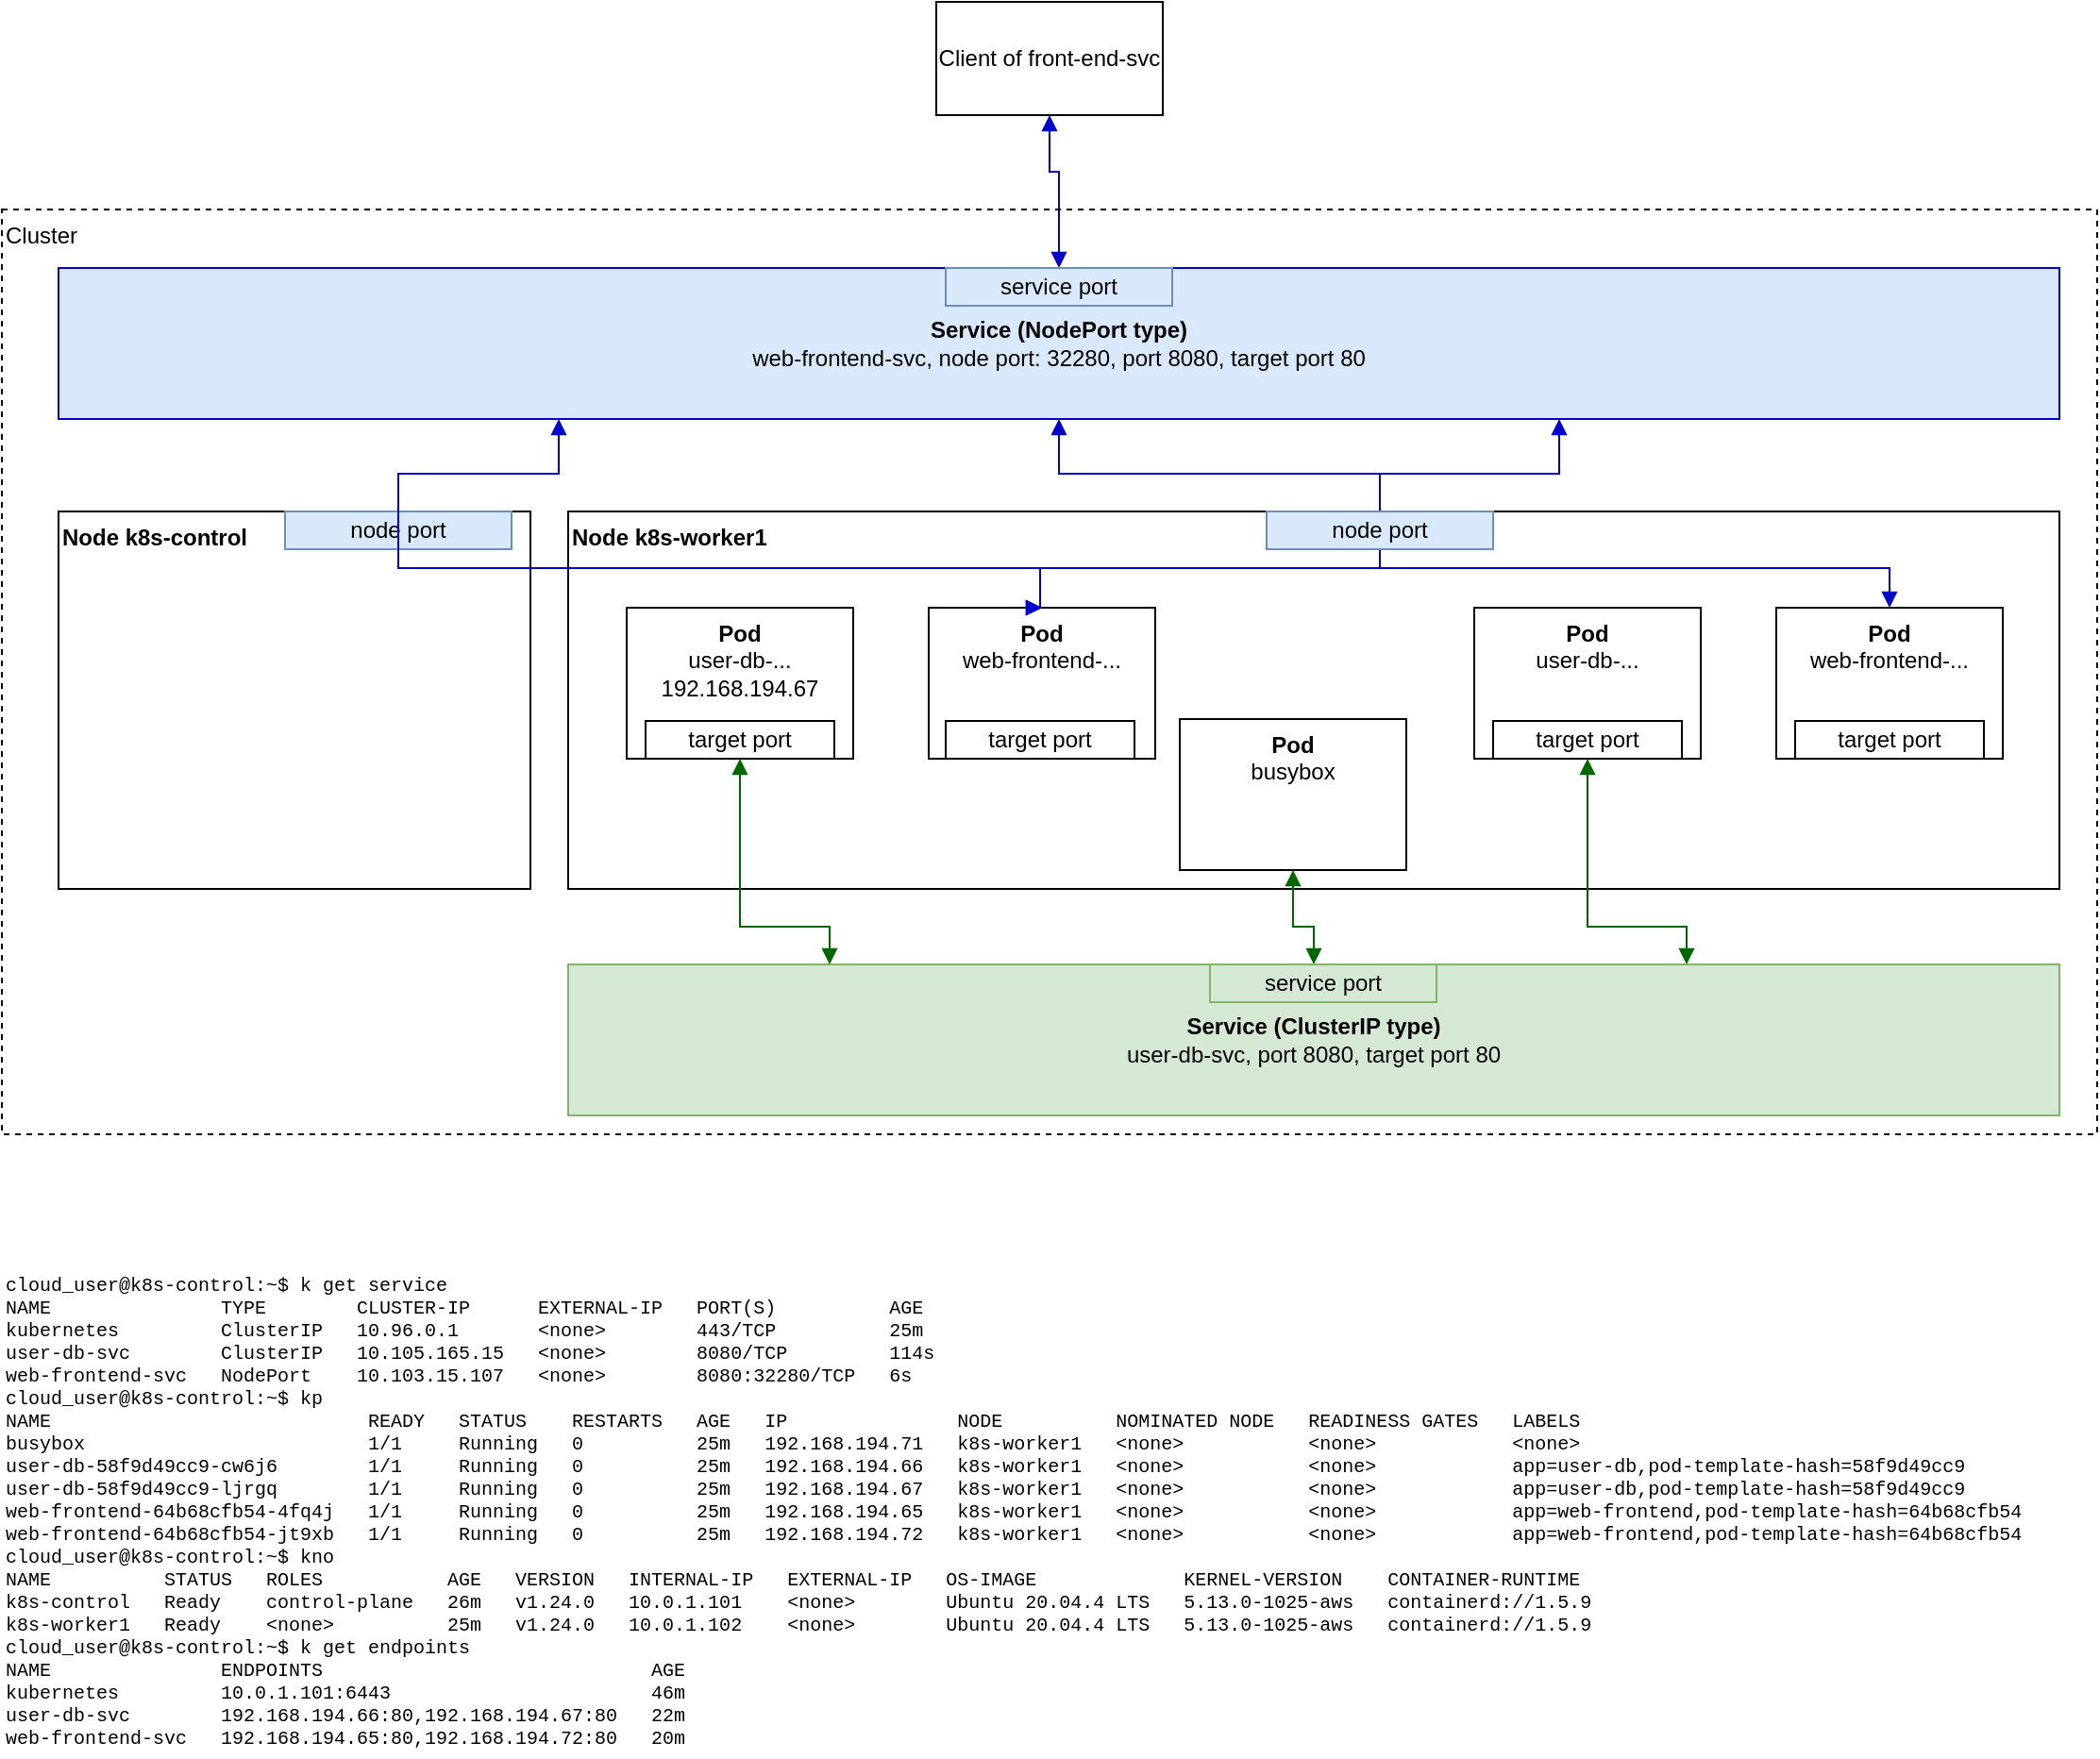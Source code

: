 <mxfile version="17.2.4" type="device" pages="2"><diagram id="T2igqgZe_aZq3K6j1cEG" name="Services"><mxGraphModel dx="1426" dy="852" grid="1" gridSize="10" guides="1" tooltips="1" connect="1" arrows="1" fold="1" page="1" pageScale="1" pageWidth="827" pageHeight="1169" math="0" shadow="0"><root><mxCell id="0"/><mxCell id="1" parent="0"/><mxCell id="Rw0w6TMwffRxoHiF7QkR-14" value="Cluster" style="rounded=0;whiteSpace=wrap;html=1;verticalAlign=top;dashed=1;align=left;" vertex="1" parent="1"><mxGeometry x="50" y="160" width="1110" height="490" as="geometry"/></mxCell><mxCell id="Rw0w6TMwffRxoHiF7QkR-6" value="&lt;b&gt;Node&amp;nbsp;k8s-control&lt;/b&gt;" style="rounded=0;whiteSpace=wrap;html=1;verticalAlign=top;align=left;" vertex="1" parent="1"><mxGeometry x="80" y="320" width="250" height="200" as="geometry"/></mxCell><mxCell id="Rw0w6TMwffRxoHiF7QkR-5" value="&lt;b&gt;Node&amp;nbsp;k8s-worker1&lt;/b&gt;" style="rounded=0;whiteSpace=wrap;html=1;verticalAlign=top;align=left;" vertex="1" parent="1"><mxGeometry x="350" y="320" width="790" height="200" as="geometry"/></mxCell><mxCell id="Rw0w6TMwffRxoHiF7QkR-1" value="&lt;b&gt;Pod&lt;/b&gt;&lt;br&gt;web-frontend-..." style="rounded=0;whiteSpace=wrap;html=1;verticalAlign=top;" vertex="1" parent="1"><mxGeometry x="541" y="371" width="120" height="80" as="geometry"/></mxCell><mxCell id="Rw0w6TMwffRxoHiF7QkR-2" value="&lt;b&gt;Pod&lt;/b&gt;&lt;br&gt;user-db-...&lt;br&gt;192.168.194.67" style="rounded=0;whiteSpace=wrap;html=1;verticalAlign=top;" vertex="1" parent="1"><mxGeometry x="381" y="371" width="120" height="80" as="geometry"/></mxCell><mxCell id="Rw0w6TMwffRxoHiF7QkR-7" value="&lt;b&gt;Service (NodePort type)&lt;/b&gt;&lt;br&gt;web-frontend-svc, node port: 32280, port 8080, target port 80" style="rounded=0;whiteSpace=wrap;html=1;verticalAlign=middle;fillColor=#dae8fc;strokeColor=#0000CC;fontColor=#000000;" vertex="1" parent="1"><mxGeometry x="80" y="191" width="1060" height="80" as="geometry"/></mxCell><mxCell id="Rw0w6TMwffRxoHiF7QkR-8" value="&lt;b&gt;Service (ClusterIP type)&lt;/b&gt;&lt;br&gt;user-db-svc, port 8080, target port 80" style="rounded=0;whiteSpace=wrap;html=1;verticalAlign=middle;fillColor=#d5e8d4;strokeColor=#82b366;" vertex="1" parent="1"><mxGeometry x="350" y="560" width="790" height="80" as="geometry"/></mxCell><mxCell id="Rw0w6TMwffRxoHiF7QkR-12" value="&lt;b&gt;Pod&lt;br&gt;&lt;/b&gt;web-frontend-..." style="rounded=0;whiteSpace=wrap;html=1;verticalAlign=top;" vertex="1" parent="1"><mxGeometry x="990" y="371" width="120" height="80" as="geometry"/></mxCell><mxCell id="Rw0w6TMwffRxoHiF7QkR-13" value="&lt;b&gt;Pod&lt;br&gt;&lt;/b&gt;user-db-..." style="rounded=0;whiteSpace=wrap;html=1;verticalAlign=top;" vertex="1" parent="1"><mxGeometry x="830" y="371" width="120" height="80" as="geometry"/></mxCell><mxCell id="Rw0w6TMwffRxoHiF7QkR-18" value="" style="edgeStyle=orthogonalEdgeStyle;html=1;endArrow=block;elbow=vertical;startArrow=block;startFill=1;endFill=1;strokeColor=#0000CC;rounded=0;entryX=0.5;entryY=0;entryDx=0;entryDy=0;exitX=0.5;exitY=1;exitDx=0;exitDy=0;" edge="1" parent="1" source="Rw0w6TMwffRxoHiF7QkR-7" target="Rw0w6TMwffRxoHiF7QkR-1"><mxGeometry width="100" relative="1" as="geometry"><mxPoint x="520" y="420" as="sourcePoint"/><mxPoint x="620" y="420" as="targetPoint"/><Array as="points"><mxPoint x="610" y="300"/><mxPoint x="780" y="300"/><mxPoint x="780" y="350"/><mxPoint x="600" y="350"/></Array></mxGeometry></mxCell><mxCell id="Rw0w6TMwffRxoHiF7QkR-19" value="" style="edgeStyle=orthogonalEdgeStyle;html=1;endArrow=block;elbow=vertical;startArrow=block;startFill=1;endFill=1;strokeColor=#0000CC;rounded=0;entryX=0.5;entryY=0;entryDx=0;entryDy=0;exitX=0.75;exitY=1;exitDx=0;exitDy=0;" edge="1" parent="1" source="Rw0w6TMwffRxoHiF7QkR-7" target="Rw0w6TMwffRxoHiF7QkR-12"><mxGeometry width="100" relative="1" as="geometry"><mxPoint x="790" y="270" as="sourcePoint"/><mxPoint x="670" y="410" as="targetPoint"/><Array as="points"><mxPoint x="875" y="300"/><mxPoint x="780" y="300"/><mxPoint x="780" y="350"/><mxPoint x="1050" y="350"/></Array></mxGeometry></mxCell><mxCell id="Rw0w6TMwffRxoHiF7QkR-20" value="&lt;div&gt;&lt;div style=&quot;font-size: 10px&quot;&gt;cloud_user@k8s-control:~$ k get service&lt;/div&gt;&lt;div style=&quot;font-size: 10px&quot;&gt;NAME&amp;nbsp; &amp;nbsp; &amp;nbsp; &amp;nbsp; &amp;nbsp; &amp;nbsp; &amp;nbsp; &amp;nbsp;TYPE&amp;nbsp; &amp;nbsp; &amp;nbsp; &amp;nbsp; CLUSTER-IP&amp;nbsp; &amp;nbsp; &amp;nbsp; EXTERNAL-IP&amp;nbsp; &amp;nbsp;PORT(S)&amp;nbsp; &amp;nbsp; &amp;nbsp; &amp;nbsp; &amp;nbsp; AGE&lt;/div&gt;&lt;div style=&quot;font-size: 10px&quot;&gt;kubernetes&amp;nbsp; &amp;nbsp; &amp;nbsp; &amp;nbsp; &amp;nbsp;ClusterIP&amp;nbsp; &amp;nbsp;10.96.0.1&amp;nbsp; &amp;nbsp; &amp;nbsp; &amp;nbsp;&amp;lt;none&amp;gt;&amp;nbsp; &amp;nbsp; &amp;nbsp; &amp;nbsp; 443/TCP&amp;nbsp; &amp;nbsp; &amp;nbsp; &amp;nbsp; &amp;nbsp; 25m&lt;/div&gt;&lt;div style=&quot;font-size: 10px&quot;&gt;user-db-svc&amp;nbsp; &amp;nbsp; &amp;nbsp; &amp;nbsp; ClusterIP&amp;nbsp; &amp;nbsp;10.105.165.15&amp;nbsp; &amp;nbsp;&amp;lt;none&amp;gt;&amp;nbsp; &amp;nbsp; &amp;nbsp; &amp;nbsp; 8080/TCP&amp;nbsp; &amp;nbsp; &amp;nbsp; &amp;nbsp; &amp;nbsp;114s&lt;/div&gt;&lt;div style=&quot;font-size: 10px&quot;&gt;web-frontend-svc&amp;nbsp; &amp;nbsp;NodePort&amp;nbsp; &amp;nbsp; 10.103.15.107&amp;nbsp; &amp;nbsp;&amp;lt;none&amp;gt;&amp;nbsp; &amp;nbsp; &amp;nbsp; &amp;nbsp; 8080:32280/TCP&amp;nbsp; &amp;nbsp;6s&lt;/div&gt;&lt;div style=&quot;font-size: 10px&quot;&gt;cloud_user@k8s-control:~$ kp&lt;/div&gt;&lt;div style=&quot;font-size: 10px&quot;&gt;NAME&amp;nbsp; &amp;nbsp; &amp;nbsp; &amp;nbsp; &amp;nbsp; &amp;nbsp; &amp;nbsp; &amp;nbsp; &amp;nbsp; &amp;nbsp; &amp;nbsp; &amp;nbsp; &amp;nbsp; &amp;nbsp; READY&amp;nbsp; &amp;nbsp;STATUS&amp;nbsp; &amp;nbsp; RESTARTS&amp;nbsp; &amp;nbsp;AGE&amp;nbsp; &amp;nbsp;IP&amp;nbsp; &amp;nbsp; &amp;nbsp; &amp;nbsp; &amp;nbsp; &amp;nbsp; &amp;nbsp; &amp;nbsp;NODE&amp;nbsp; &amp;nbsp; &amp;nbsp; &amp;nbsp; &amp;nbsp; NOMINATED NODE&amp;nbsp; &amp;nbsp;READINESS GATES&amp;nbsp; &amp;nbsp;LABELS&lt;/div&gt;&lt;div style=&quot;font-size: 10px&quot;&gt;busybox&amp;nbsp; &amp;nbsp; &amp;nbsp; &amp;nbsp; &amp;nbsp; &amp;nbsp; &amp;nbsp; &amp;nbsp; &amp;nbsp; &amp;nbsp; &amp;nbsp; &amp;nbsp; &amp;nbsp;1/1&amp;nbsp; &amp;nbsp; &amp;nbsp;Running&amp;nbsp; &amp;nbsp;0&amp;nbsp; &amp;nbsp; &amp;nbsp; &amp;nbsp; &amp;nbsp; 25m&amp;nbsp; &amp;nbsp;192.168.194.71&amp;nbsp; &amp;nbsp;k8s-worker1&amp;nbsp; &amp;nbsp;&amp;lt;none&amp;gt;&amp;nbsp; &amp;nbsp; &amp;nbsp; &amp;nbsp; &amp;nbsp; &amp;nbsp;&amp;lt;none&amp;gt;&amp;nbsp; &amp;nbsp; &amp;nbsp; &amp;nbsp; &amp;nbsp; &amp;nbsp; &amp;lt;none&amp;gt;&lt;/div&gt;&lt;div style=&quot;font-size: 10px&quot;&gt;user-db-58f9d49cc9-cw6j6&amp;nbsp; &amp;nbsp; &amp;nbsp; &amp;nbsp; 1/1&amp;nbsp; &amp;nbsp; &amp;nbsp;Running&amp;nbsp; &amp;nbsp;0&amp;nbsp; &amp;nbsp; &amp;nbsp; &amp;nbsp; &amp;nbsp; 25m&amp;nbsp; &amp;nbsp;192.168.194.66&amp;nbsp; &amp;nbsp;k8s-worker1&amp;nbsp; &amp;nbsp;&amp;lt;none&amp;gt;&amp;nbsp; &amp;nbsp; &amp;nbsp; &amp;nbsp; &amp;nbsp; &amp;nbsp;&amp;lt;none&amp;gt;&amp;nbsp; &amp;nbsp; &amp;nbsp; &amp;nbsp; &amp;nbsp; &amp;nbsp; app=user-db,pod-template-hash=58f9d49cc9&lt;/div&gt;&lt;div style=&quot;font-size: 10px&quot;&gt;user-db-58f9d49cc9-ljrgq&amp;nbsp; &amp;nbsp; &amp;nbsp; &amp;nbsp; 1/1&amp;nbsp; &amp;nbsp; &amp;nbsp;Running&amp;nbsp; &amp;nbsp;0&amp;nbsp; &amp;nbsp; &amp;nbsp; &amp;nbsp; &amp;nbsp; 25m&amp;nbsp; &amp;nbsp;192.168.194.67&amp;nbsp; &amp;nbsp;k8s-worker1&amp;nbsp; &amp;nbsp;&amp;lt;none&amp;gt;&amp;nbsp; &amp;nbsp; &amp;nbsp; &amp;nbsp; &amp;nbsp; &amp;nbsp;&amp;lt;none&amp;gt;&amp;nbsp; &amp;nbsp; &amp;nbsp; &amp;nbsp; &amp;nbsp; &amp;nbsp; app=user-db,pod-template-hash=58f9d49cc9&lt;/div&gt;&lt;div style=&quot;font-size: 10px&quot;&gt;web-frontend-64b68cfb54-4fq4j&amp;nbsp; &amp;nbsp;1/1&amp;nbsp; &amp;nbsp; &amp;nbsp;Running&amp;nbsp; &amp;nbsp;0&amp;nbsp; &amp;nbsp; &amp;nbsp; &amp;nbsp; &amp;nbsp; 25m&amp;nbsp; &amp;nbsp;192.168.194.65&amp;nbsp; &amp;nbsp;k8s-worker1&amp;nbsp; &amp;nbsp;&amp;lt;none&amp;gt;&amp;nbsp; &amp;nbsp; &amp;nbsp; &amp;nbsp; &amp;nbsp; &amp;nbsp;&amp;lt;none&amp;gt;&amp;nbsp; &amp;nbsp; &amp;nbsp; &amp;nbsp; &amp;nbsp; &amp;nbsp; app=web-frontend,pod-template-hash=64b68cfb54&lt;/div&gt;&lt;div style=&quot;font-size: 10px&quot;&gt;web-frontend-64b68cfb54-jt9xb&amp;nbsp; &amp;nbsp;1/1&amp;nbsp; &amp;nbsp; &amp;nbsp;Running&amp;nbsp; &amp;nbsp;0&amp;nbsp; &amp;nbsp; &amp;nbsp; &amp;nbsp; &amp;nbsp; 25m&amp;nbsp; &amp;nbsp;192.168.194.72&amp;nbsp; &amp;nbsp;k8s-worker1&amp;nbsp; &amp;nbsp;&amp;lt;none&amp;gt;&amp;nbsp; &amp;nbsp; &amp;nbsp; &amp;nbsp; &amp;nbsp; &amp;nbsp;&amp;lt;none&amp;gt;&amp;nbsp; &amp;nbsp; &amp;nbsp; &amp;nbsp; &amp;nbsp; &amp;nbsp; app=web-frontend,pod-template-hash=64b68cfb54&lt;/div&gt;&lt;div style=&quot;font-size: 10px&quot;&gt;cloud_user@k8s-control:~$ kno&lt;/div&gt;&lt;div style=&quot;font-size: 10px&quot;&gt;NAME&amp;nbsp; &amp;nbsp; &amp;nbsp; &amp;nbsp; &amp;nbsp; STATUS&amp;nbsp; &amp;nbsp;ROLES&amp;nbsp; &amp;nbsp; &amp;nbsp; &amp;nbsp; &amp;nbsp; &amp;nbsp;AGE&amp;nbsp; &amp;nbsp;VERSION&amp;nbsp; &amp;nbsp;INTERNAL-IP&amp;nbsp; &amp;nbsp;EXTERNAL-IP&amp;nbsp; &amp;nbsp;OS-IMAGE&amp;nbsp; &amp;nbsp; &amp;nbsp; &amp;nbsp; &amp;nbsp; &amp;nbsp; &amp;nbsp;KERNEL-VERSION&amp;nbsp; &amp;nbsp; CONTAINER-RUNTIME&lt;/div&gt;&lt;div style=&quot;font-size: 10px&quot;&gt;k8s-control&amp;nbsp; &amp;nbsp;Ready&amp;nbsp; &amp;nbsp; control-plane&amp;nbsp; &amp;nbsp;26m&amp;nbsp; &amp;nbsp;v1.24.0&amp;nbsp; &amp;nbsp;10.0.1.101&amp;nbsp; &amp;nbsp; &amp;lt;none&amp;gt;&amp;nbsp; &amp;nbsp; &amp;nbsp; &amp;nbsp; Ubuntu 20.04.4 LTS&amp;nbsp; &amp;nbsp;5.13.0-1025-aws&amp;nbsp; &amp;nbsp;containerd://1.5.9&lt;/div&gt;&lt;div style=&quot;font-size: 10px&quot;&gt;k8s-worker1&amp;nbsp; &amp;nbsp;Ready&amp;nbsp; &amp;nbsp; &amp;lt;none&amp;gt;&amp;nbsp; &amp;nbsp; &amp;nbsp; &amp;nbsp; &amp;nbsp; 25m&amp;nbsp; &amp;nbsp;v1.24.0&amp;nbsp; &amp;nbsp;10.0.1.102&amp;nbsp; &amp;nbsp; &amp;lt;none&amp;gt;&amp;nbsp; &amp;nbsp; &amp;nbsp; &amp;nbsp; Ubuntu 20.04.4 LTS&amp;nbsp; &amp;nbsp;5.13.0-1025-aws&amp;nbsp; &amp;nbsp;containerd://1.5.9&lt;/div&gt;&lt;div&gt;&lt;div&gt;cloud_user@k8s-control:~$ k get endpoints&lt;/div&gt;&lt;div&gt;NAME&amp;nbsp; &amp;nbsp; &amp;nbsp; &amp;nbsp; &amp;nbsp; &amp;nbsp; &amp;nbsp; &amp;nbsp;ENDPOINTS&amp;nbsp; &amp;nbsp; &amp;nbsp; &amp;nbsp; &amp;nbsp; &amp;nbsp; &amp;nbsp; &amp;nbsp; &amp;nbsp; &amp;nbsp; &amp;nbsp; &amp;nbsp; &amp;nbsp; &amp;nbsp; &amp;nbsp;AGE&lt;/div&gt;&lt;div&gt;kubernetes&amp;nbsp; &amp;nbsp; &amp;nbsp; &amp;nbsp; &amp;nbsp;10.0.1.101:6443&amp;nbsp; &amp;nbsp; &amp;nbsp; &amp;nbsp; &amp;nbsp; &amp;nbsp; &amp;nbsp; &amp;nbsp; &amp;nbsp; &amp;nbsp; &amp;nbsp; &amp;nbsp;46m&lt;/div&gt;&lt;div&gt;user-db-svc&amp;nbsp; &amp;nbsp; &amp;nbsp; &amp;nbsp; 192.168.194.66:80,192.168.194.67:80&amp;nbsp; &amp;nbsp;22m&lt;/div&gt;&lt;div&gt;web-frontend-svc&amp;nbsp; &amp;nbsp;192.168.194.65:80,192.168.194.72:80&amp;nbsp; &amp;nbsp;20m&lt;/div&gt;&lt;/div&gt;&lt;/div&gt;" style="rounded=0;whiteSpace=wrap;html=1;verticalAlign=middle;align=left;fontFamily=Courier New;fontSize=10;strokeColor=none;" vertex="1" parent="1"><mxGeometry x="50" y="720" width="1110" height="260" as="geometry"/></mxCell><mxCell id="Rw0w6TMwffRxoHiF7QkR-21" value="&lt;b&gt;Pod&lt;/b&gt;&lt;br&gt;busybox" style="rounded=0;whiteSpace=wrap;html=1;verticalAlign=top;" vertex="1" parent="1"><mxGeometry x="674" y="430" width="120" height="80" as="geometry"/></mxCell><mxCell id="Rw0w6TMwffRxoHiF7QkR-22" value="" style="edgeStyle=orthogonalEdgeStyle;html=1;endArrow=block;elbow=vertical;startArrow=block;startFill=1;endFill=1;strokeColor=#006600;rounded=0;entryX=0.75;entryY=0;entryDx=0;entryDy=0;exitX=0.5;exitY=1;exitDx=0;exitDy=0;" edge="1" parent="1" source="Rw0w6TMwffRxoHiF7QkR-13" target="Rw0w6TMwffRxoHiF7QkR-8"><mxGeometry width="100" relative="1" as="geometry"><mxPoint x="970" y="270" as="sourcePoint"/><mxPoint x="1060" y="370" as="targetPoint"/><Array as="points"><mxPoint x="890" y="540"/><mxPoint x="943" y="540"/></Array></mxGeometry></mxCell><mxCell id="Rw0w6TMwffRxoHiF7QkR-23" value="" style="edgeStyle=orthogonalEdgeStyle;html=1;endArrow=block;elbow=vertical;startArrow=block;startFill=1;endFill=1;strokeColor=#006600;rounded=0;entryX=0.25;entryY=0;entryDx=0;entryDy=0;exitX=0.5;exitY=1;exitDx=0;exitDy=0;" edge="1" parent="1" source="Rw0w6TMwffRxoHiF7QkR-2"><mxGeometry width="100" relative="1" as="geometry"><mxPoint x="841" y="430" as="sourcePoint"/><mxPoint x="488.5" y="560" as="targetPoint"/><Array as="points"><mxPoint x="441" y="540"/><mxPoint x="489" y="540"/></Array></mxGeometry></mxCell><mxCell id="Rw0w6TMwffRxoHiF7QkR-24" value="Client of front-end-svc" style="rounded=0;whiteSpace=wrap;html=1;" vertex="1" parent="1"><mxGeometry x="545" y="50" width="120" height="60" as="geometry"/></mxCell><mxCell id="Rw0w6TMwffRxoHiF7QkR-25" value="" style="edgeStyle=orthogonalEdgeStyle;html=1;endArrow=block;elbow=vertical;startArrow=block;startFill=1;endFill=1;strokeColor=#0000CC;rounded=0;entryX=0.5;entryY=0;entryDx=0;entryDy=0;exitX=0.5;exitY=1;exitDx=0;exitDy=0;" edge="1" parent="1" source="Rw0w6TMwffRxoHiF7QkR-24" target="Rw0w6TMwffRxoHiF7QkR-7"><mxGeometry width="100" relative="1" as="geometry"><mxPoint x="610" y="270" as="sourcePoint"/><mxPoint x="670" y="370" as="targetPoint"/><Array as="points"><mxPoint x="605" y="140"/><mxPoint x="610" y="140"/></Array></mxGeometry></mxCell><mxCell id="Rw0w6TMwffRxoHiF7QkR-26" value="node port" style="rounded=0;whiteSpace=wrap;html=1;fillColor=#dae8fc;strokeColor=#6c8ebf;" vertex="1" parent="1"><mxGeometry x="720" y="320" width="120" height="20" as="geometry"/></mxCell><mxCell id="Rw0w6TMwffRxoHiF7QkR-27" value="node port" style="rounded=0;whiteSpace=wrap;html=1;fillColor=#dae8fc;strokeColor=#6c8ebf;" vertex="1" parent="1"><mxGeometry x="200" y="320" width="120" height="20" as="geometry"/></mxCell><mxCell id="Rw0w6TMwffRxoHiF7QkR-29" value="" style="edgeStyle=orthogonalEdgeStyle;html=1;endArrow=block;elbow=vertical;startArrow=block;startFill=1;endFill=1;strokeColor=#0000CC;rounded=0;entryX=0.5;entryY=0;entryDx=0;entryDy=0;exitX=0.25;exitY=1;exitDx=0;exitDy=0;" edge="1" parent="1" source="Rw0w6TMwffRxoHiF7QkR-7" target="Rw0w6TMwffRxoHiF7QkR-1"><mxGeometry width="100" relative="1" as="geometry"><mxPoint x="620" y="270" as="sourcePoint"/><mxPoint x="670" y="381" as="targetPoint"/><Array as="points"><mxPoint x="345" y="300"/><mxPoint x="260" y="300"/><mxPoint x="260" y="350"/><mxPoint x="600" y="350"/></Array></mxGeometry></mxCell><mxCell id="Rw0w6TMwffRxoHiF7QkR-30" value="" style="edgeStyle=orthogonalEdgeStyle;html=1;endArrow=block;elbow=vertical;startArrow=block;startFill=1;endFill=1;strokeColor=#006600;rounded=0;entryX=0.5;entryY=0;entryDx=0;entryDy=0;exitX=0.5;exitY=1;exitDx=0;exitDy=0;" edge="1" parent="1" source="Rw0w6TMwffRxoHiF7QkR-21" target="Rw0w6TMwffRxoHiF7QkR-8"><mxGeometry width="100" relative="1" as="geometry"><mxPoint x="900" y="441" as="sourcePoint"/><mxPoint x="970" y="570" as="targetPoint"/><Array as="points"><mxPoint x="734" y="540"/><mxPoint x="745" y="540"/></Array></mxGeometry></mxCell><mxCell id="Rw0w6TMwffRxoHiF7QkR-31" value="service port" style="rounded=0;whiteSpace=wrap;html=1;fillColor=#d5e8d4;strokeColor=#82b366;" vertex="1" parent="1"><mxGeometry x="690" y="560" width="120" height="20" as="geometry"/></mxCell><mxCell id="Rw0w6TMwffRxoHiF7QkR-32" value="service port" style="rounded=0;whiteSpace=wrap;html=1;fillColor=#dae8fc;strokeColor=#6c8ebf;" vertex="1" parent="1"><mxGeometry x="550" y="191" width="120" height="20" as="geometry"/></mxCell><mxCell id="Rw0w6TMwffRxoHiF7QkR-33" value="target port" style="rounded=0;whiteSpace=wrap;html=1;" vertex="1" parent="1"><mxGeometry x="391" y="431" width="100" height="20" as="geometry"/></mxCell><mxCell id="Rw0w6TMwffRxoHiF7QkR-34" value="target port" style="rounded=0;whiteSpace=wrap;html=1;" vertex="1" parent="1"><mxGeometry x="550" y="431" width="100" height="20" as="geometry"/></mxCell><mxCell id="Rw0w6TMwffRxoHiF7QkR-35" value="target port" style="rounded=0;whiteSpace=wrap;html=1;" vertex="1" parent="1"><mxGeometry x="840" y="431" width="100" height="20" as="geometry"/></mxCell><mxCell id="Rw0w6TMwffRxoHiF7QkR-36" value="target port" style="rounded=0;whiteSpace=wrap;html=1;" vertex="1" parent="1"><mxGeometry x="1000" y="431" width="100" height="20" as="geometry"/></mxCell></root></mxGraphModel></diagram><diagram name="Ingress" id="MA8E6Jf3UOTVevMTUsRK"><mxGraphModel dx="1426" dy="852" grid="1" gridSize="10" guides="1" tooltips="1" connect="1" arrows="1" fold="1" page="1" pageScale="1" pageWidth="827" pageHeight="1169" math="0" shadow="0"><root><mxCell id="U_m7lOSmqL75EaC9EaHK-0"/><mxCell id="U_m7lOSmqL75EaC9EaHK-1" parent="U_m7lOSmqL75EaC9EaHK-0"/><mxCell id="U_m7lOSmqL75EaC9EaHK-2" value="Cluster" style="rounded=0;whiteSpace=wrap;html=1;verticalAlign=top;dashed=1;align=left;" vertex="1" parent="U_m7lOSmqL75EaC9EaHK-1"><mxGeometry x="50" y="160" width="1110" height="490" as="geometry"/></mxCell><mxCell id="U_m7lOSmqL75EaC9EaHK-3" value="&lt;b&gt;Node&amp;nbsp;k8s-control&lt;/b&gt;" style="rounded=0;whiteSpace=wrap;html=1;verticalAlign=top;align=left;" vertex="1" parent="U_m7lOSmqL75EaC9EaHK-1"><mxGeometry x="80" y="320" width="250" height="200" as="geometry"/></mxCell><mxCell id="U_m7lOSmqL75EaC9EaHK-4" value="&lt;b&gt;Node&amp;nbsp;k8s-worker1&lt;/b&gt;" style="rounded=0;whiteSpace=wrap;html=1;verticalAlign=top;align=left;" vertex="1" parent="U_m7lOSmqL75EaC9EaHK-1"><mxGeometry x="350" y="320" width="790" height="200" as="geometry"/></mxCell><mxCell id="U_m7lOSmqL75EaC9EaHK-5" value="&lt;b&gt;Pod&lt;/b&gt;&lt;br&gt;web-frontend-..." style="rounded=0;whiteSpace=wrap;html=1;verticalAlign=top;" vertex="1" parent="U_m7lOSmqL75EaC9EaHK-1"><mxGeometry x="541" y="371" width="120" height="80" as="geometry"/></mxCell><mxCell id="U_m7lOSmqL75EaC9EaHK-6" value="&lt;b&gt;Pod&lt;/b&gt;&lt;br&gt;user-db-...&lt;br&gt;192.168.194.67" style="rounded=0;whiteSpace=wrap;html=1;verticalAlign=top;" vertex="1" parent="U_m7lOSmqL75EaC9EaHK-1"><mxGeometry x="381" y="371" width="120" height="80" as="geometry"/></mxCell><mxCell id="U_m7lOSmqL75EaC9EaHK-7" value="&lt;b&gt;Service (NodePort type)&lt;/b&gt;&lt;br&gt;web-frontend-svc, node port: 32280, port 8080, target port 80" style="rounded=0;whiteSpace=wrap;html=1;verticalAlign=middle;fillColor=#dae8fc;strokeColor=#0000CC;fontColor=#000000;" vertex="1" parent="U_m7lOSmqL75EaC9EaHK-1"><mxGeometry x="80" y="191" width="1060" height="80" as="geometry"/></mxCell><mxCell id="U_m7lOSmqL75EaC9EaHK-8" value="&lt;b&gt;Service (ClusterIP type)&lt;/b&gt;&lt;br&gt;user-db-svc, port 8080, target port 80" style="rounded=0;whiteSpace=wrap;html=1;verticalAlign=middle;fillColor=#d5e8d4;strokeColor=#82b366;" vertex="1" parent="U_m7lOSmqL75EaC9EaHK-1"><mxGeometry x="350" y="560" width="790" height="80" as="geometry"/></mxCell><mxCell id="U_m7lOSmqL75EaC9EaHK-9" value="&lt;b&gt;Pod&lt;br&gt;&lt;/b&gt;web-frontend-..." style="rounded=0;whiteSpace=wrap;html=1;verticalAlign=top;" vertex="1" parent="U_m7lOSmqL75EaC9EaHK-1"><mxGeometry x="990" y="371" width="120" height="80" as="geometry"/></mxCell><mxCell id="U_m7lOSmqL75EaC9EaHK-10" value="&lt;b&gt;Pod&lt;br&gt;&lt;/b&gt;user-db-..." style="rounded=0;whiteSpace=wrap;html=1;verticalAlign=top;" vertex="1" parent="U_m7lOSmqL75EaC9EaHK-1"><mxGeometry x="830" y="371" width="120" height="80" as="geometry"/></mxCell><mxCell id="U_m7lOSmqL75EaC9EaHK-11" value="" style="edgeStyle=orthogonalEdgeStyle;html=1;endArrow=block;elbow=vertical;startArrow=block;startFill=1;endFill=1;strokeColor=#0000CC;rounded=0;entryX=0.5;entryY=0;entryDx=0;entryDy=0;exitX=0.5;exitY=1;exitDx=0;exitDy=0;" edge="1" parent="U_m7lOSmqL75EaC9EaHK-1" source="U_m7lOSmqL75EaC9EaHK-7" target="U_m7lOSmqL75EaC9EaHK-5"><mxGeometry width="100" relative="1" as="geometry"><mxPoint x="520" y="420" as="sourcePoint"/><mxPoint x="620" y="420" as="targetPoint"/><Array as="points"><mxPoint x="610" y="300"/><mxPoint x="780" y="300"/><mxPoint x="780" y="350"/><mxPoint x="600" y="350"/></Array></mxGeometry></mxCell><mxCell id="U_m7lOSmqL75EaC9EaHK-12" value="" style="edgeStyle=orthogonalEdgeStyle;html=1;endArrow=block;elbow=vertical;startArrow=block;startFill=1;endFill=1;strokeColor=#0000CC;rounded=0;entryX=0.5;entryY=0;entryDx=0;entryDy=0;exitX=0.75;exitY=1;exitDx=0;exitDy=0;" edge="1" parent="U_m7lOSmqL75EaC9EaHK-1" source="U_m7lOSmqL75EaC9EaHK-7" target="U_m7lOSmqL75EaC9EaHK-9"><mxGeometry width="100" relative="1" as="geometry"><mxPoint x="790" y="270" as="sourcePoint"/><mxPoint x="670" y="410" as="targetPoint"/><Array as="points"><mxPoint x="875" y="300"/><mxPoint x="780" y="300"/><mxPoint x="780" y="350"/><mxPoint x="1050" y="350"/></Array></mxGeometry></mxCell><mxCell id="U_m7lOSmqL75EaC9EaHK-13" value="&lt;div&gt;&lt;div style=&quot;font-size: 10px&quot;&gt;cloud_user@k8s-control:~$ k get service&lt;/div&gt;&lt;div style=&quot;font-size: 10px&quot;&gt;NAME&amp;nbsp; &amp;nbsp; &amp;nbsp; &amp;nbsp; &amp;nbsp; &amp;nbsp; &amp;nbsp; &amp;nbsp;TYPE&amp;nbsp; &amp;nbsp; &amp;nbsp; &amp;nbsp; CLUSTER-IP&amp;nbsp; &amp;nbsp; &amp;nbsp; EXTERNAL-IP&amp;nbsp; &amp;nbsp;PORT(S)&amp;nbsp; &amp;nbsp; &amp;nbsp; &amp;nbsp; &amp;nbsp; AGE&lt;/div&gt;&lt;div style=&quot;font-size: 10px&quot;&gt;kubernetes&amp;nbsp; &amp;nbsp; &amp;nbsp; &amp;nbsp; &amp;nbsp;ClusterIP&amp;nbsp; &amp;nbsp;10.96.0.1&amp;nbsp; &amp;nbsp; &amp;nbsp; &amp;nbsp;&amp;lt;none&amp;gt;&amp;nbsp; &amp;nbsp; &amp;nbsp; &amp;nbsp; 443/TCP&amp;nbsp; &amp;nbsp; &amp;nbsp; &amp;nbsp; &amp;nbsp; 25m&lt;/div&gt;&lt;div style=&quot;font-size: 10px&quot;&gt;user-db-svc&amp;nbsp; &amp;nbsp; &amp;nbsp; &amp;nbsp; ClusterIP&amp;nbsp; &amp;nbsp;10.105.165.15&amp;nbsp; &amp;nbsp;&amp;lt;none&amp;gt;&amp;nbsp; &amp;nbsp; &amp;nbsp; &amp;nbsp; 8080/TCP&amp;nbsp; &amp;nbsp; &amp;nbsp; &amp;nbsp; &amp;nbsp;114s&lt;/div&gt;&lt;div style=&quot;font-size: 10px&quot;&gt;web-frontend-svc&amp;nbsp; &amp;nbsp;NodePort&amp;nbsp; &amp;nbsp; 10.103.15.107&amp;nbsp; &amp;nbsp;&amp;lt;none&amp;gt;&amp;nbsp; &amp;nbsp; &amp;nbsp; &amp;nbsp; 8080:32280/TCP&amp;nbsp; &amp;nbsp;6s&lt;/div&gt;&lt;div style=&quot;font-size: 10px&quot;&gt;cloud_user@k8s-control:~$ kp&lt;/div&gt;&lt;div style=&quot;font-size: 10px&quot;&gt;NAME&amp;nbsp; &amp;nbsp; &amp;nbsp; &amp;nbsp; &amp;nbsp; &amp;nbsp; &amp;nbsp; &amp;nbsp; &amp;nbsp; &amp;nbsp; &amp;nbsp; &amp;nbsp; &amp;nbsp; &amp;nbsp; READY&amp;nbsp; &amp;nbsp;STATUS&amp;nbsp; &amp;nbsp; RESTARTS&amp;nbsp; &amp;nbsp;AGE&amp;nbsp; &amp;nbsp;IP&amp;nbsp; &amp;nbsp; &amp;nbsp; &amp;nbsp; &amp;nbsp; &amp;nbsp; &amp;nbsp; &amp;nbsp;NODE&amp;nbsp; &amp;nbsp; &amp;nbsp; &amp;nbsp; &amp;nbsp; NOMINATED NODE&amp;nbsp; &amp;nbsp;READINESS GATES&amp;nbsp; &amp;nbsp;LABELS&lt;/div&gt;&lt;div style=&quot;font-size: 10px&quot;&gt;busybox&amp;nbsp; &amp;nbsp; &amp;nbsp; &amp;nbsp; &amp;nbsp; &amp;nbsp; &amp;nbsp; &amp;nbsp; &amp;nbsp; &amp;nbsp; &amp;nbsp; &amp;nbsp; &amp;nbsp;1/1&amp;nbsp; &amp;nbsp; &amp;nbsp;Running&amp;nbsp; &amp;nbsp;0&amp;nbsp; &amp;nbsp; &amp;nbsp; &amp;nbsp; &amp;nbsp; 25m&amp;nbsp; &amp;nbsp;192.168.194.71&amp;nbsp; &amp;nbsp;k8s-worker1&amp;nbsp; &amp;nbsp;&amp;lt;none&amp;gt;&amp;nbsp; &amp;nbsp; &amp;nbsp; &amp;nbsp; &amp;nbsp; &amp;nbsp;&amp;lt;none&amp;gt;&amp;nbsp; &amp;nbsp; &amp;nbsp; &amp;nbsp; &amp;nbsp; &amp;nbsp; &amp;lt;none&amp;gt;&lt;/div&gt;&lt;div style=&quot;font-size: 10px&quot;&gt;user-db-58f9d49cc9-cw6j6&amp;nbsp; &amp;nbsp; &amp;nbsp; &amp;nbsp; 1/1&amp;nbsp; &amp;nbsp; &amp;nbsp;Running&amp;nbsp; &amp;nbsp;0&amp;nbsp; &amp;nbsp; &amp;nbsp; &amp;nbsp; &amp;nbsp; 25m&amp;nbsp; &amp;nbsp;192.168.194.66&amp;nbsp; &amp;nbsp;k8s-worker1&amp;nbsp; &amp;nbsp;&amp;lt;none&amp;gt;&amp;nbsp; &amp;nbsp; &amp;nbsp; &amp;nbsp; &amp;nbsp; &amp;nbsp;&amp;lt;none&amp;gt;&amp;nbsp; &amp;nbsp; &amp;nbsp; &amp;nbsp; &amp;nbsp; &amp;nbsp; app=user-db,pod-template-hash=58f9d49cc9&lt;/div&gt;&lt;div style=&quot;font-size: 10px&quot;&gt;user-db-58f9d49cc9-ljrgq&amp;nbsp; &amp;nbsp; &amp;nbsp; &amp;nbsp; 1/1&amp;nbsp; &amp;nbsp; &amp;nbsp;Running&amp;nbsp; &amp;nbsp;0&amp;nbsp; &amp;nbsp; &amp;nbsp; &amp;nbsp; &amp;nbsp; 25m&amp;nbsp; &amp;nbsp;192.168.194.67&amp;nbsp; &amp;nbsp;k8s-worker1&amp;nbsp; &amp;nbsp;&amp;lt;none&amp;gt;&amp;nbsp; &amp;nbsp; &amp;nbsp; &amp;nbsp; &amp;nbsp; &amp;nbsp;&amp;lt;none&amp;gt;&amp;nbsp; &amp;nbsp; &amp;nbsp; &amp;nbsp; &amp;nbsp; &amp;nbsp; app=user-db,pod-template-hash=58f9d49cc9&lt;/div&gt;&lt;div style=&quot;font-size: 10px&quot;&gt;web-frontend-64b68cfb54-4fq4j&amp;nbsp; &amp;nbsp;1/1&amp;nbsp; &amp;nbsp; &amp;nbsp;Running&amp;nbsp; &amp;nbsp;0&amp;nbsp; &amp;nbsp; &amp;nbsp; &amp;nbsp; &amp;nbsp; 25m&amp;nbsp; &amp;nbsp;192.168.194.65&amp;nbsp; &amp;nbsp;k8s-worker1&amp;nbsp; &amp;nbsp;&amp;lt;none&amp;gt;&amp;nbsp; &amp;nbsp; &amp;nbsp; &amp;nbsp; &amp;nbsp; &amp;nbsp;&amp;lt;none&amp;gt;&amp;nbsp; &amp;nbsp; &amp;nbsp; &amp;nbsp; &amp;nbsp; &amp;nbsp; app=web-frontend,pod-template-hash=64b68cfb54&lt;/div&gt;&lt;div style=&quot;font-size: 10px&quot;&gt;web-frontend-64b68cfb54-jt9xb&amp;nbsp; &amp;nbsp;1/1&amp;nbsp; &amp;nbsp; &amp;nbsp;Running&amp;nbsp; &amp;nbsp;0&amp;nbsp; &amp;nbsp; &amp;nbsp; &amp;nbsp; &amp;nbsp; 25m&amp;nbsp; &amp;nbsp;192.168.194.72&amp;nbsp; &amp;nbsp;k8s-worker1&amp;nbsp; &amp;nbsp;&amp;lt;none&amp;gt;&amp;nbsp; &amp;nbsp; &amp;nbsp; &amp;nbsp; &amp;nbsp; &amp;nbsp;&amp;lt;none&amp;gt;&amp;nbsp; &amp;nbsp; &amp;nbsp; &amp;nbsp; &amp;nbsp; &amp;nbsp; app=web-frontend,pod-template-hash=64b68cfb54&lt;/div&gt;&lt;div style=&quot;font-size: 10px&quot;&gt;cloud_user@k8s-control:~$ kno&lt;/div&gt;&lt;div style=&quot;font-size: 10px&quot;&gt;NAME&amp;nbsp; &amp;nbsp; &amp;nbsp; &amp;nbsp; &amp;nbsp; STATUS&amp;nbsp; &amp;nbsp;ROLES&amp;nbsp; &amp;nbsp; &amp;nbsp; &amp;nbsp; &amp;nbsp; &amp;nbsp;AGE&amp;nbsp; &amp;nbsp;VERSION&amp;nbsp; &amp;nbsp;INTERNAL-IP&amp;nbsp; &amp;nbsp;EXTERNAL-IP&amp;nbsp; &amp;nbsp;OS-IMAGE&amp;nbsp; &amp;nbsp; &amp;nbsp; &amp;nbsp; &amp;nbsp; &amp;nbsp; &amp;nbsp;KERNEL-VERSION&amp;nbsp; &amp;nbsp; CONTAINER-RUNTIME&lt;/div&gt;&lt;div style=&quot;font-size: 10px&quot;&gt;k8s-control&amp;nbsp; &amp;nbsp;Ready&amp;nbsp; &amp;nbsp; control-plane&amp;nbsp; &amp;nbsp;26m&amp;nbsp; &amp;nbsp;v1.24.0&amp;nbsp; &amp;nbsp;10.0.1.101&amp;nbsp; &amp;nbsp; &amp;lt;none&amp;gt;&amp;nbsp; &amp;nbsp; &amp;nbsp; &amp;nbsp; Ubuntu 20.04.4 LTS&amp;nbsp; &amp;nbsp;5.13.0-1025-aws&amp;nbsp; &amp;nbsp;containerd://1.5.9&lt;/div&gt;&lt;div style=&quot;font-size: 10px&quot;&gt;k8s-worker1&amp;nbsp; &amp;nbsp;Ready&amp;nbsp; &amp;nbsp; &amp;lt;none&amp;gt;&amp;nbsp; &amp;nbsp; &amp;nbsp; &amp;nbsp; &amp;nbsp; 25m&amp;nbsp; &amp;nbsp;v1.24.0&amp;nbsp; &amp;nbsp;10.0.1.102&amp;nbsp; &amp;nbsp; &amp;lt;none&amp;gt;&amp;nbsp; &amp;nbsp; &amp;nbsp; &amp;nbsp; Ubuntu 20.04.4 LTS&amp;nbsp; &amp;nbsp;5.13.0-1025-aws&amp;nbsp; &amp;nbsp;containerd://1.5.9&lt;/div&gt;&lt;div&gt;&lt;div&gt;cloud_user@k8s-control:~$ k get endpoints&lt;/div&gt;&lt;div&gt;NAME&amp;nbsp; &amp;nbsp; &amp;nbsp; &amp;nbsp; &amp;nbsp; &amp;nbsp; &amp;nbsp; &amp;nbsp;ENDPOINTS&amp;nbsp; &amp;nbsp; &amp;nbsp; &amp;nbsp; &amp;nbsp; &amp;nbsp; &amp;nbsp; &amp;nbsp; &amp;nbsp; &amp;nbsp; &amp;nbsp; &amp;nbsp; &amp;nbsp; &amp;nbsp; &amp;nbsp;AGE&lt;/div&gt;&lt;div&gt;kubernetes&amp;nbsp; &amp;nbsp; &amp;nbsp; &amp;nbsp; &amp;nbsp;10.0.1.101:6443&amp;nbsp; &amp;nbsp; &amp;nbsp; &amp;nbsp; &amp;nbsp; &amp;nbsp; &amp;nbsp; &amp;nbsp; &amp;nbsp; &amp;nbsp; &amp;nbsp; &amp;nbsp;46m&lt;/div&gt;&lt;div&gt;user-db-svc&amp;nbsp; &amp;nbsp; &amp;nbsp; &amp;nbsp; 192.168.194.66:80,192.168.194.67:80&amp;nbsp; &amp;nbsp;22m&lt;/div&gt;&lt;div&gt;web-frontend-svc&amp;nbsp; &amp;nbsp;192.168.194.65:80,192.168.194.72:80&amp;nbsp; &amp;nbsp;20m&lt;/div&gt;&lt;/div&gt;&lt;/div&gt;" style="rounded=0;whiteSpace=wrap;html=1;verticalAlign=middle;align=left;fontFamily=Courier New;fontSize=10;strokeColor=none;" vertex="1" parent="U_m7lOSmqL75EaC9EaHK-1"><mxGeometry x="50" y="720" width="1110" height="260" as="geometry"/></mxCell><mxCell id="U_m7lOSmqL75EaC9EaHK-14" value="&lt;b&gt;Pod&lt;/b&gt;&lt;br&gt;busybox" style="rounded=0;whiteSpace=wrap;html=1;verticalAlign=top;" vertex="1" parent="U_m7lOSmqL75EaC9EaHK-1"><mxGeometry x="674" y="430" width="120" height="80" as="geometry"/></mxCell><mxCell id="U_m7lOSmqL75EaC9EaHK-15" value="" style="edgeStyle=orthogonalEdgeStyle;html=1;endArrow=block;elbow=vertical;startArrow=block;startFill=1;endFill=1;strokeColor=#006600;rounded=0;entryX=0.75;entryY=0;entryDx=0;entryDy=0;exitX=0.5;exitY=1;exitDx=0;exitDy=0;" edge="1" parent="U_m7lOSmqL75EaC9EaHK-1" source="U_m7lOSmqL75EaC9EaHK-10" target="U_m7lOSmqL75EaC9EaHK-8"><mxGeometry width="100" relative="1" as="geometry"><mxPoint x="970" y="270" as="sourcePoint"/><mxPoint x="1060" y="370" as="targetPoint"/><Array as="points"><mxPoint x="890" y="540"/><mxPoint x="943" y="540"/></Array></mxGeometry></mxCell><mxCell id="U_m7lOSmqL75EaC9EaHK-16" value="" style="edgeStyle=orthogonalEdgeStyle;html=1;endArrow=block;elbow=vertical;startArrow=block;startFill=1;endFill=1;strokeColor=#006600;rounded=0;entryX=0.25;entryY=0;entryDx=0;entryDy=0;exitX=0.5;exitY=1;exitDx=0;exitDy=0;" edge="1" parent="U_m7lOSmqL75EaC9EaHK-1" source="U_m7lOSmqL75EaC9EaHK-6"><mxGeometry width="100" relative="1" as="geometry"><mxPoint x="841" y="430" as="sourcePoint"/><mxPoint x="488.5" y="560" as="targetPoint"/><Array as="points"><mxPoint x="441" y="540"/><mxPoint x="489" y="540"/></Array></mxGeometry></mxCell><mxCell id="U_m7lOSmqL75EaC9EaHK-17" value="Client of front-end-svc" style="rounded=0;whiteSpace=wrap;html=1;" vertex="1" parent="U_m7lOSmqL75EaC9EaHK-1"><mxGeometry x="545" y="50" width="120" height="60" as="geometry"/></mxCell><mxCell id="U_m7lOSmqL75EaC9EaHK-18" value="" style="edgeStyle=orthogonalEdgeStyle;html=1;endArrow=block;elbow=vertical;startArrow=block;startFill=1;endFill=1;strokeColor=#0000CC;rounded=0;entryX=0.5;entryY=0;entryDx=0;entryDy=0;exitX=0.5;exitY=1;exitDx=0;exitDy=0;" edge="1" parent="U_m7lOSmqL75EaC9EaHK-1" source="U_m7lOSmqL75EaC9EaHK-17" target="U_m7lOSmqL75EaC9EaHK-7"><mxGeometry width="100" relative="1" as="geometry"><mxPoint x="610" y="270" as="sourcePoint"/><mxPoint x="670" y="370" as="targetPoint"/><Array as="points"><mxPoint x="605" y="140"/><mxPoint x="610" y="140"/></Array></mxGeometry></mxCell><mxCell id="U_m7lOSmqL75EaC9EaHK-19" value="node port" style="rounded=0;whiteSpace=wrap;html=1;fillColor=#dae8fc;strokeColor=#6c8ebf;" vertex="1" parent="U_m7lOSmqL75EaC9EaHK-1"><mxGeometry x="720" y="320" width="120" height="20" as="geometry"/></mxCell><mxCell id="U_m7lOSmqL75EaC9EaHK-20" value="node port" style="rounded=0;whiteSpace=wrap;html=1;fillColor=#dae8fc;strokeColor=#6c8ebf;" vertex="1" parent="U_m7lOSmqL75EaC9EaHK-1"><mxGeometry x="200" y="320" width="120" height="20" as="geometry"/></mxCell><mxCell id="U_m7lOSmqL75EaC9EaHK-21" value="" style="edgeStyle=orthogonalEdgeStyle;html=1;endArrow=block;elbow=vertical;startArrow=block;startFill=1;endFill=1;strokeColor=#0000CC;rounded=0;entryX=0.5;entryY=0;entryDx=0;entryDy=0;exitX=0.25;exitY=1;exitDx=0;exitDy=0;" edge="1" parent="U_m7lOSmqL75EaC9EaHK-1" source="U_m7lOSmqL75EaC9EaHK-7" target="U_m7lOSmqL75EaC9EaHK-5"><mxGeometry width="100" relative="1" as="geometry"><mxPoint x="620" y="270" as="sourcePoint"/><mxPoint x="670" y="381" as="targetPoint"/><Array as="points"><mxPoint x="345" y="300"/><mxPoint x="260" y="300"/><mxPoint x="260" y="350"/><mxPoint x="600" y="350"/></Array></mxGeometry></mxCell><mxCell id="U_m7lOSmqL75EaC9EaHK-22" value="" style="edgeStyle=orthogonalEdgeStyle;html=1;endArrow=block;elbow=vertical;startArrow=block;startFill=1;endFill=1;strokeColor=#006600;rounded=0;entryX=0.5;entryY=0;entryDx=0;entryDy=0;exitX=0.5;exitY=1;exitDx=0;exitDy=0;" edge="1" parent="U_m7lOSmqL75EaC9EaHK-1" source="U_m7lOSmqL75EaC9EaHK-14" target="U_m7lOSmqL75EaC9EaHK-8"><mxGeometry width="100" relative="1" as="geometry"><mxPoint x="900" y="441" as="sourcePoint"/><mxPoint x="970" y="570" as="targetPoint"/><Array as="points"><mxPoint x="734" y="540"/><mxPoint x="745" y="540"/></Array></mxGeometry></mxCell><mxCell id="U_m7lOSmqL75EaC9EaHK-23" value="service port" style="rounded=0;whiteSpace=wrap;html=1;fillColor=#d5e8d4;strokeColor=#82b366;" vertex="1" parent="U_m7lOSmqL75EaC9EaHK-1"><mxGeometry x="690" y="560" width="120" height="20" as="geometry"/></mxCell><mxCell id="U_m7lOSmqL75EaC9EaHK-24" value="service port" style="rounded=0;whiteSpace=wrap;html=1;fillColor=#dae8fc;strokeColor=#6c8ebf;" vertex="1" parent="U_m7lOSmqL75EaC9EaHK-1"><mxGeometry x="550" y="191" width="120" height="20" as="geometry"/></mxCell><mxCell id="U_m7lOSmqL75EaC9EaHK-25" value="target port" style="rounded=0;whiteSpace=wrap;html=1;" vertex="1" parent="U_m7lOSmqL75EaC9EaHK-1"><mxGeometry x="391" y="431" width="100" height="20" as="geometry"/></mxCell><mxCell id="U_m7lOSmqL75EaC9EaHK-26" value="target port" style="rounded=0;whiteSpace=wrap;html=1;" vertex="1" parent="U_m7lOSmqL75EaC9EaHK-1"><mxGeometry x="550" y="431" width="100" height="20" as="geometry"/></mxCell><mxCell id="U_m7lOSmqL75EaC9EaHK-27" value="target port" style="rounded=0;whiteSpace=wrap;html=1;" vertex="1" parent="U_m7lOSmqL75EaC9EaHK-1"><mxGeometry x="840" y="431" width="100" height="20" as="geometry"/></mxCell><mxCell id="U_m7lOSmqL75EaC9EaHK-28" value="target port" style="rounded=0;whiteSpace=wrap;html=1;" vertex="1" parent="U_m7lOSmqL75EaC9EaHK-1"><mxGeometry x="1000" y="431" width="100" height="20" as="geometry"/></mxCell></root></mxGraphModel></diagram></mxfile>